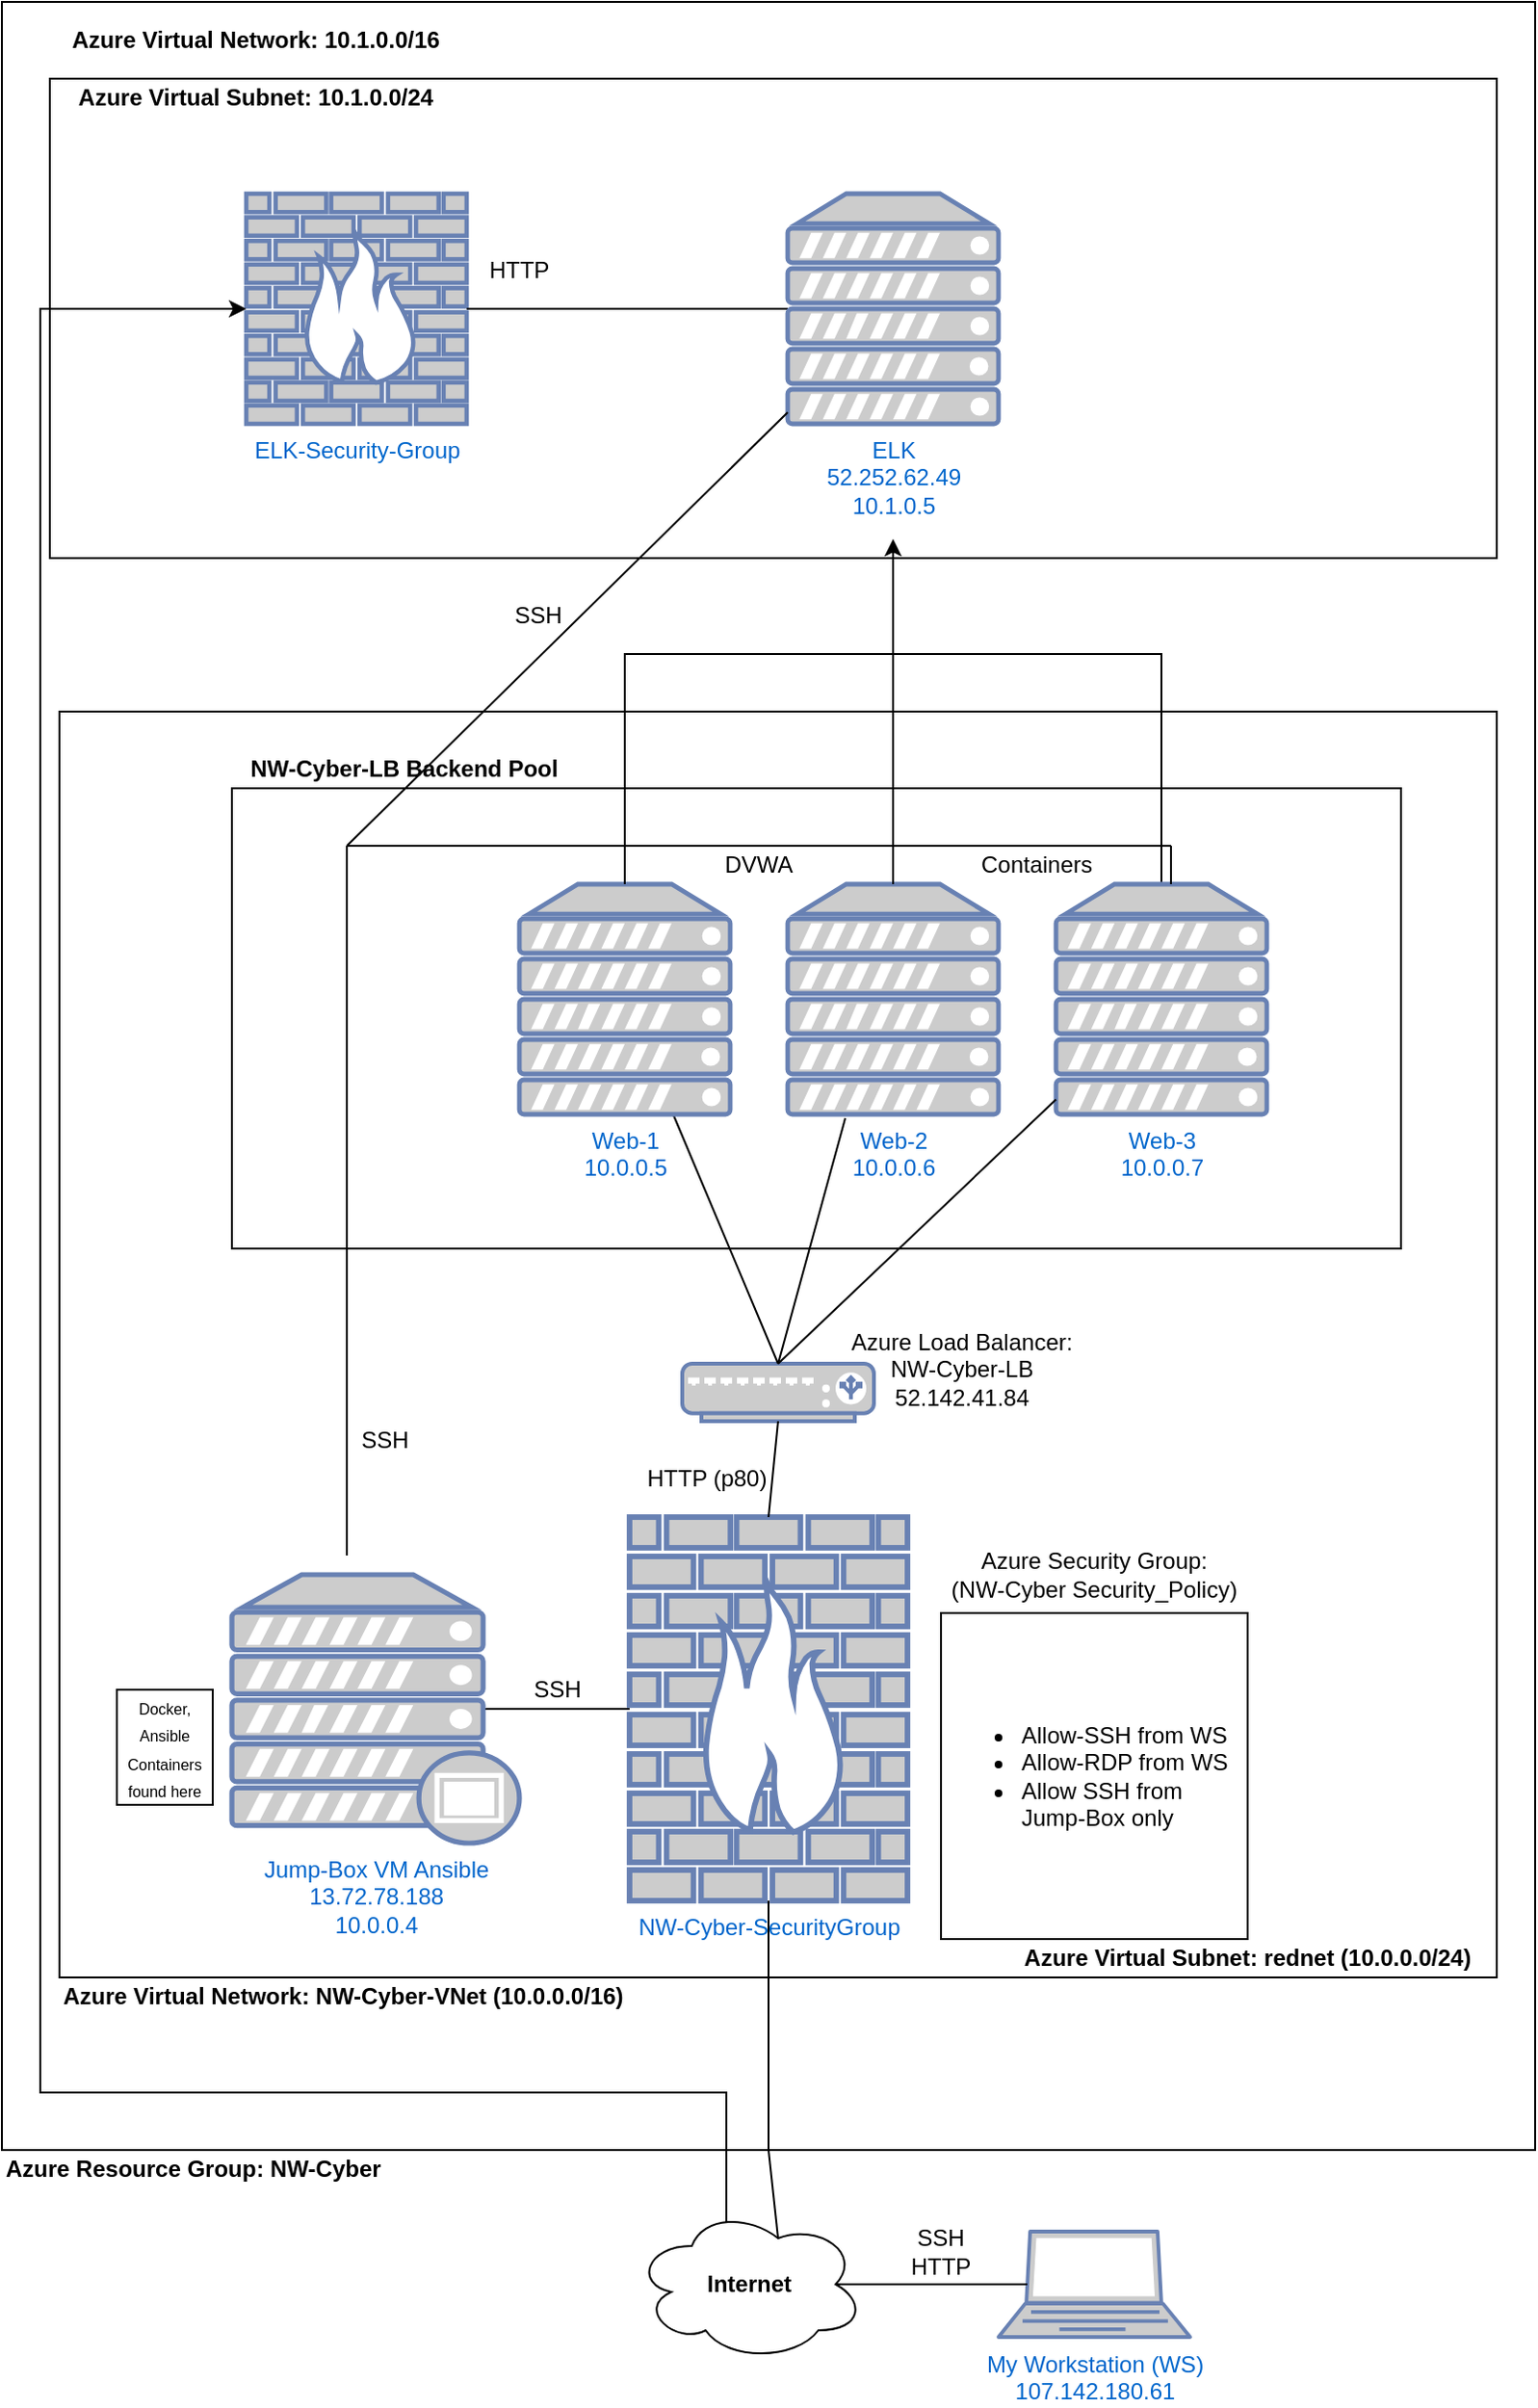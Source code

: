 <mxfile version="13.10.4" type="device"><diagram id="-13Kz8OTnXQrt3yDvkiL" name="Page-1"><mxGraphModel dx="1360" dy="3508" grid="1" gridSize="10" guides="1" tooltips="1" connect="1" arrows="1" fold="1" page="1" pageScale="1" pageWidth="850" pageHeight="1100" math="0" shadow="0"><root><mxCell id="0"/><mxCell id="1" parent="0"/><mxCell id="J_6c6Cdda-IGpyIlcDfC-1" value="" style="rounded=0;whiteSpace=wrap;html=1;" vertex="1" parent="1"><mxGeometry x="30" y="-1250" width="800" height="1120" as="geometry"/></mxCell><mxCell id="J_6c6Cdda-IGpyIlcDfC-2" value="&lt;b&gt;Internet&lt;/b&gt;" style="ellipse;shape=cloud;whiteSpace=wrap;html=1;" vertex="1" parent="1"><mxGeometry x="360" y="-100" width="120" height="80" as="geometry"/></mxCell><mxCell id="J_6c6Cdda-IGpyIlcDfC-4" value="My Workstation (WS)&lt;br&gt;107.142.180.61" style="fontColor=#0066CC;verticalAlign=top;verticalLabelPosition=bottom;labelPosition=center;align=center;html=1;outlineConnect=0;fillColor=#CCCCCC;strokeColor=#6881B3;gradientColor=none;gradientDirection=north;strokeWidth=2;shape=mxgraph.networks.laptop;" vertex="1" parent="1"><mxGeometry x="550" y="-87.5" width="100" height="55" as="geometry"/></mxCell><mxCell id="J_6c6Cdda-IGpyIlcDfC-5" value="SSH&lt;br&gt;HTTP" style="text;html=1;strokeColor=none;fillColor=none;align=center;verticalAlign=middle;whiteSpace=wrap;rounded=0;" vertex="1" parent="1"><mxGeometry x="500" y="-87.5" width="40" height="20" as="geometry"/></mxCell><mxCell id="J_6c6Cdda-IGpyIlcDfC-6" value="" style="rounded=0;whiteSpace=wrap;html=1;" vertex="1" parent="1"><mxGeometry x="60" y="-880" width="750" height="660" as="geometry"/></mxCell><mxCell id="J_6c6Cdda-IGpyIlcDfC-7" value="" style="endArrow=none;html=1;exitX=0.625;exitY=0.2;exitDx=0;exitDy=0;exitPerimeter=0;" edge="1" parent="1" source="J_6c6Cdda-IGpyIlcDfC-2"><mxGeometry width="50" height="50" relative="1" as="geometry"><mxPoint x="720" y="-350" as="sourcePoint"/><mxPoint x="430" y="-130" as="targetPoint"/></mxGeometry></mxCell><mxCell id="J_6c6Cdda-IGpyIlcDfC-8" value="Azure Resource Group: NW-Cyber" style="text;html=1;strokeColor=none;fillColor=none;align=left;verticalAlign=middle;whiteSpace=wrap;rounded=0;fontStyle=1" vertex="1" parent="1"><mxGeometry x="30" y="-130" width="210" height="20" as="geometry"/></mxCell><mxCell id="J_6c6Cdda-IGpyIlcDfC-9" value="Azure Virtual Network: NW-Cyber-VNet (10.0.0.0/16)" style="text;html=1;strokeColor=none;fillColor=none;align=left;verticalAlign=middle;whiteSpace=wrap;rounded=0;fontStyle=1" vertex="1" parent="1"><mxGeometry x="60" y="-220" width="310" height="20" as="geometry"/></mxCell><mxCell id="J_6c6Cdda-IGpyIlcDfC-10" value="NW-Cyber-SecurityGroup" style="fontColor=#0066CC;verticalAlign=top;verticalLabelPosition=bottom;labelPosition=center;align=center;html=1;outlineConnect=0;fillColor=#CCCCCC;strokeColor=#6881B3;gradientColor=none;gradientDirection=north;strokeWidth=2;shape=mxgraph.networks.firewall;" vertex="1" parent="1"><mxGeometry x="357.5" y="-460" width="145" height="200" as="geometry"/></mxCell><mxCell id="J_6c6Cdda-IGpyIlcDfC-11" value="" style="endArrow=none;html=1;exitX=0.88;exitY=0.5;exitDx=0;exitDy=0;exitPerimeter=0;" edge="1" parent="1" source="J_6c6Cdda-IGpyIlcDfC-12" target="J_6c6Cdda-IGpyIlcDfC-10"><mxGeometry width="50" height="50" relative="1" as="geometry"><mxPoint x="290" y="-280" as="sourcePoint"/><mxPoint x="230" y="-330" as="targetPoint"/></mxGeometry></mxCell><mxCell id="J_6c6Cdda-IGpyIlcDfC-12" value="Jump-Box VM Ansible&lt;br&gt;13.72.78.188&lt;br&gt;10.0.0.4&lt;br&gt;&lt;div class=&quot;fxs-copyfield-wrapper&quot; style=&quot;color: rgb(0 , 0 , 0) ; font-weight: inherit ; font-size: 13px ; position: absolute ; top: 0px ; right: 0px ; width: 24px ; height: 18px ; outline: none&quot;&gt;&lt;div class=&quot;fxs-copyfield fxc-base msportalfx-form-formelement&quot; style=&quot;font-weight: inherit ; position: absolute ; width: 24px ; top: 0px ; right: 0px ; opacity: 0 ; outline: none&quot;&gt;&lt;div class=&quot;azc-formElementSubLabelContainer&quot; style=&quot;font-weight: inherit ; outline: none&quot;&gt;&lt;div class=&quot;azc-formElementContainer&quot; style=&quot;font-weight: inherit ; outline: none&quot;&gt;&lt;div class=&quot;fxc-copyablelabel fxc-copyablelabel-disabled&quot; style=&quot;font-weight: inherit ; overflow: hidden ; padding: 0px ; background-color: transparent ; margin: -3px 0px -3px -0.5px ; outline: none&quot;&gt;&lt;div class=&quot;fxc-copyablelabel-copybutton fxc-copyablelabel-alignbutton fxc-base azc-control azc-button fxt-button fxs-inner-solid-border azc-button-default fxs-portal-button-primary&quot; tabindex=&quot;0&quot; style=&quot;align-items: center ; justify-content: center ; border-width: 0px ; border-style: solid ; box-sizing: border-box ; overflow: hidden ; min-width: 0px ; padding: 2px 1px 0px ; height: 24px ; cursor: pointer ; text-align: center ; line-height: 1.385 ; background: none rgb(255 , 255 , 255) ; color: rgb(255 , 255 , 255) ; outline-width: 1px ; border-radius: 2px ; text-overflow: ellipsis ; position: relative ; float: right ; display: table ; margin: 0px ; border-color: rgb(0 , 120 , 212) ; font-family: &amp;#34;az_ea_font&amp;#34; , &amp;#34;segoe ui&amp;#34; , &amp;#34;az_font&amp;#34; , , , &amp;#34;blinkmacsystemfont&amp;#34; , &amp;#34;roboto&amp;#34; , &amp;#34;oxygen&amp;#34; , &amp;#34;ubuntu&amp;#34; , &amp;#34;cantarell&amp;#34; , &amp;#34;open sans&amp;#34; , &amp;#34;helvetica neue&amp;#34; , sans-serif ; outline-style: none&quot;&gt;&lt;div class=&quot;fxc-copyablelabel-clicked fxc-copyablelabel-anchor&quot; style=&quot;font-weight: inherit ; position: absolute ; height: 0px ; width: 12px ; top: 4.797px ; left: 6px ; outline: none&quot;&gt;&lt;/div&gt;&lt;div class=&quot;fxc-copyablelabel-hover fxc-copyablelabel-anchor fxc-base fxc-dockedballoon azc-control azc-control-disabled azc-dockedballoon azc-dockedballoon-validation azc-bg-default&quot; style=&quot;font-weight: inherit ; display: inline-block ; vertical-align: top ; box-sizing: border-box ; border-color: rgba(127 , 127 , 127 , 0.7) ; position: absolute ; height: 0px ; width: 12px ; top: 4.797px ; left: 6px ; outline: none&quot;&gt;&lt;div class=&quot;azc-dockedballoon-anchor&quot; tabindex=&quot;0&quot; style=&quot;font-size: 12px ; font-weight: bold ; cursor: pointer ; line-height: 16px ; visibility: hidden ; outline: none&quot;&gt;&lt;span class=&quot;azc-nonFabric-svg&quot; style=&quot;font-weight: inherit ; outline: none&quot;&gt;&lt;/span&gt;&lt;/div&gt;&lt;/div&gt;&lt;div class=&quot;fxc-copyablelabel-copyimage&quot; style=&quot;font-weight: inherit ; vertical-align: middle ; padding: 3px ; width: 22px ; height: 22px ; box-sizing: border-box ; display: inline-block ; outline: none&quot;&gt;&lt;/div&gt;&lt;/div&gt;&lt;br class=&quot;Apple-interchange-newline&quot;&gt;&lt;/div&gt;&lt;/div&gt;&lt;/div&gt;&lt;/div&gt;&lt;/div&gt;" style="fontColor=#0066CC;verticalAlign=top;verticalLabelPosition=bottom;labelPosition=center;align=center;html=1;outlineConnect=0;fillColor=#CCCCCC;strokeColor=#6881B3;gradientColor=none;gradientDirection=north;strokeWidth=2;shape=mxgraph.networks.proxy_server;" vertex="1" parent="1"><mxGeometry x="150" y="-430" width="150" height="140" as="geometry"/></mxCell><mxCell id="J_6c6Cdda-IGpyIlcDfC-13" value="" style="endArrow=none;html=1;exitX=0.5;exitY=1;exitDx=0;exitDy=0;exitPerimeter=0;entryX=0.5;entryY=1;entryDx=0;entryDy=0;" edge="1" parent="1" source="J_6c6Cdda-IGpyIlcDfC-10" target="J_6c6Cdda-IGpyIlcDfC-1"><mxGeometry width="50" height="50" relative="1" as="geometry"><mxPoint x="720" y="-380" as="sourcePoint"/><mxPoint x="590" y="-140.0" as="targetPoint"/></mxGeometry></mxCell><mxCell id="J_6c6Cdda-IGpyIlcDfC-14" value="Azure Security Group: &lt;br&gt;(NW-Cyber Security_Policy)" style="text;html=1;strokeColor=none;fillColor=none;align=center;verticalAlign=middle;whiteSpace=wrap;rounded=0;" vertex="1" parent="1"><mxGeometry x="520" y="-440" width="160" height="20" as="geometry"/></mxCell><mxCell id="J_6c6Cdda-IGpyIlcDfC-15" value="SSH" style="text;html=1;strokeColor=none;fillColor=none;align=center;verticalAlign=middle;whiteSpace=wrap;rounded=0;" vertex="1" parent="1"><mxGeometry x="300" y="-380" width="40" height="20" as="geometry"/></mxCell><mxCell id="J_6c6Cdda-IGpyIlcDfC-16" value="Azure Virtual Subnet: rednet (10.0.0.0/24)" style="text;html=1;strokeColor=none;fillColor=none;align=center;verticalAlign=middle;whiteSpace=wrap;rounded=0;fontStyle=1" vertex="1" parent="1"><mxGeometry x="550" y="-240" width="260" height="20" as="geometry"/></mxCell><mxCell id="J_6c6Cdda-IGpyIlcDfC-17" value="" style="rounded=0;whiteSpace=wrap;html=1;" vertex="1" parent="1"><mxGeometry x="150" y="-840" width="610" height="240" as="geometry"/></mxCell><mxCell id="J_6c6Cdda-IGpyIlcDfC-18" value="" style="fontColor=#0066CC;verticalAlign=top;verticalLabelPosition=bottom;labelPosition=center;align=center;html=1;outlineConnect=0;fillColor=#CCCCCC;strokeColor=#6881B3;gradientColor=none;gradientDirection=north;strokeWidth=2;shape=mxgraph.networks.load_balancer;" vertex="1" parent="1"><mxGeometry x="385" y="-540" width="100" height="30" as="geometry"/></mxCell><mxCell id="J_6c6Cdda-IGpyIlcDfC-19" value="Azure Load Balancer: NW-Cyber-LB&lt;br&gt;52.142.41.84" style="text;html=1;strokeColor=none;fillColor=none;align=center;verticalAlign=middle;whiteSpace=wrap;rounded=0;" vertex="1" parent="1"><mxGeometry x="466.25" y="-550" width="130" height="25" as="geometry"/></mxCell><mxCell id="J_6c6Cdda-IGpyIlcDfC-20" value="" style="endArrow=none;html=1;entryX=0.5;entryY=1;entryDx=0;entryDy=0;entryPerimeter=0;exitX=0.5;exitY=0;exitDx=0;exitDy=0;exitPerimeter=0;" edge="1" parent="1" source="J_6c6Cdda-IGpyIlcDfC-10" target="J_6c6Cdda-IGpyIlcDfC-18"><mxGeometry width="50" height="50" relative="1" as="geometry"><mxPoint x="280" y="-485" as="sourcePoint"/><mxPoint x="330" y="-535" as="targetPoint"/></mxGeometry></mxCell><mxCell id="J_6c6Cdda-IGpyIlcDfC-21" value="" style="endArrow=none;html=1;exitX=0.5;exitY=0;exitDx=0;exitDy=0;exitPerimeter=0;" edge="1" parent="1" source="J_6c6Cdda-IGpyIlcDfC-18" target="J_6c6Cdda-IGpyIlcDfC-22"><mxGeometry width="50" height="50" relative="1" as="geometry"><mxPoint x="310" y="-320" as="sourcePoint"/><mxPoint x="360" y="-370" as="targetPoint"/></mxGeometry></mxCell><mxCell id="J_6c6Cdda-IGpyIlcDfC-63" style="edgeStyle=orthogonalEdgeStyle;rounded=0;orthogonalLoop=1;jettySize=auto;html=1;exitX=0.5;exitY=0;exitDx=0;exitDy=0;exitPerimeter=0;" edge="1" parent="1" source="J_6c6Cdda-IGpyIlcDfC-22" target="J_6c6Cdda-IGpyIlcDfC-52"><mxGeometry relative="1" as="geometry"/></mxCell><mxCell id="J_6c6Cdda-IGpyIlcDfC-22" value="Web-1&lt;br&gt;10.0.0.5" style="fontColor=#0066CC;verticalAlign=top;verticalLabelPosition=bottom;labelPosition=center;align=center;html=1;outlineConnect=0;fillColor=#CCCCCC;strokeColor=#6881B3;gradientColor=none;gradientDirection=north;strokeWidth=2;shape=mxgraph.networks.server;" vertex="1" parent="1"><mxGeometry x="300" y="-790" width="110" height="120" as="geometry"/></mxCell><mxCell id="J_6c6Cdda-IGpyIlcDfC-62" style="edgeStyle=orthogonalEdgeStyle;rounded=0;orthogonalLoop=1;jettySize=auto;html=1;exitX=0.5;exitY=0;exitDx=0;exitDy=0;exitPerimeter=0;" edge="1" parent="1" source="J_6c6Cdda-IGpyIlcDfC-23" target="J_6c6Cdda-IGpyIlcDfC-52"><mxGeometry relative="1" as="geometry"/></mxCell><mxCell id="J_6c6Cdda-IGpyIlcDfC-23" value="Web-3&lt;br&gt;10.0.0.7" style="fontColor=#0066CC;verticalAlign=top;verticalLabelPosition=bottom;labelPosition=center;align=center;html=1;outlineConnect=0;fillColor=#CCCCCC;strokeColor=#6881B3;gradientColor=none;gradientDirection=north;strokeWidth=2;shape=mxgraph.networks.server;" vertex="1" parent="1"><mxGeometry x="580" y="-790" width="110" height="120" as="geometry"/></mxCell><mxCell id="J_6c6Cdda-IGpyIlcDfC-24" value="Web-2&lt;br&gt;10.0.0.6" style="fontColor=#0066CC;verticalAlign=top;verticalLabelPosition=bottom;labelPosition=center;align=center;html=1;outlineConnect=0;fillColor=#CCCCCC;strokeColor=#6881B3;gradientColor=none;gradientDirection=north;strokeWidth=2;shape=mxgraph.networks.server;" vertex="1" parent="1"><mxGeometry x="440" y="-790" width="110" height="120" as="geometry"/></mxCell><mxCell id="J_6c6Cdda-IGpyIlcDfC-25" value="" style="endArrow=none;html=1;exitX=0.5;exitY=0;exitDx=0;exitDy=0;exitPerimeter=0;entryX=0.273;entryY=1.017;entryDx=0;entryDy=0;entryPerimeter=0;" edge="1" parent="1" source="J_6c6Cdda-IGpyIlcDfC-18" target="J_6c6Cdda-IGpyIlcDfC-24"><mxGeometry width="50" height="50" relative="1" as="geometry"><mxPoint x="445" y="-530" as="sourcePoint"/><mxPoint x="390.263" y="-660" as="targetPoint"/></mxGeometry></mxCell><mxCell id="J_6c6Cdda-IGpyIlcDfC-26" value="" style="endArrow=none;html=1;exitX=0.5;exitY=0;exitDx=0;exitDy=0;exitPerimeter=0;" edge="1" parent="1" source="J_6c6Cdda-IGpyIlcDfC-18" target="J_6c6Cdda-IGpyIlcDfC-23"><mxGeometry width="50" height="50" relative="1" as="geometry"><mxPoint x="440" y="-540" as="sourcePoint"/><mxPoint x="400.263" y="-650" as="targetPoint"/></mxGeometry></mxCell><mxCell id="J_6c6Cdda-IGpyIlcDfC-27" value="" style="endArrow=none;html=1;" edge="1" parent="1"><mxGeometry width="50" height="50" relative="1" as="geometry"><mxPoint x="210" y="-440" as="sourcePoint"/><mxPoint x="210" y="-810.0" as="targetPoint"/></mxGeometry></mxCell><mxCell id="J_6c6Cdda-IGpyIlcDfC-28" value="" style="endArrow=none;html=1;" edge="1" parent="1"><mxGeometry width="50" height="50" relative="1" as="geometry"><mxPoint x="640" y="-810.0" as="sourcePoint"/><mxPoint x="210" y="-810.0" as="targetPoint"/></mxGeometry></mxCell><mxCell id="J_6c6Cdda-IGpyIlcDfC-29" value="" style="endArrow=none;html=1;entryX=0.5;entryY=0;entryDx=0;entryDy=0;entryPerimeter=0;" edge="1" parent="1" target="J_6c6Cdda-IGpyIlcDfC-22"><mxGeometry width="50" height="50" relative="1" as="geometry"><mxPoint x="355" y="-810.0" as="sourcePoint"/><mxPoint x="370" y="-470" as="targetPoint"/></mxGeometry></mxCell><mxCell id="J_6c6Cdda-IGpyIlcDfC-30" value="" style="endArrow=none;html=1;entryX=0.5;entryY=0;entryDx=0;entryDy=0;entryPerimeter=0;" edge="1" parent="1"><mxGeometry width="50" height="50" relative="1" as="geometry"><mxPoint x="494.41" y="-980.0" as="sourcePoint"/><mxPoint x="494.41" y="-960.0" as="targetPoint"/></mxGeometry></mxCell><mxCell id="J_6c6Cdda-IGpyIlcDfC-31" value="" style="endArrow=none;html=1;entryX=0.5;entryY=0;entryDx=0;entryDy=0;entryPerimeter=0;" edge="1" parent="1"><mxGeometry width="50" height="50" relative="1" as="geometry"><mxPoint x="640" y="-810.0" as="sourcePoint"/><mxPoint x="640" y="-790.0" as="targetPoint"/></mxGeometry></mxCell><mxCell id="J_6c6Cdda-IGpyIlcDfC-32" value="NW-Cyber-LB Backend Pool" style="text;html=1;strokeColor=none;fillColor=none;align=center;verticalAlign=middle;whiteSpace=wrap;rounded=0;fontStyle=1" vertex="1" parent="1"><mxGeometry x="150" y="-860" width="180" height="20" as="geometry"/></mxCell><mxCell id="J_6c6Cdda-IGpyIlcDfC-33" value="SSH" style="text;html=1;strokeColor=none;fillColor=none;align=center;verticalAlign=middle;whiteSpace=wrap;rounded=0;" vertex="1" parent="1"><mxGeometry x="210" y="-510" width="40" height="20" as="geometry"/></mxCell><mxCell id="J_6c6Cdda-IGpyIlcDfC-34" value="DVWA" style="text;html=1;strokeColor=none;fillColor=none;align=center;verticalAlign=middle;whiteSpace=wrap;rounded=0;" vertex="1" parent="1"><mxGeometry x="405" y="-810" width="40" height="20" as="geometry"/></mxCell><mxCell id="J_6c6Cdda-IGpyIlcDfC-35" value="Containers" style="text;html=1;strokeColor=none;fillColor=none;align=center;verticalAlign=middle;whiteSpace=wrap;rounded=0;" vertex="1" parent="1"><mxGeometry x="550" y="-810" width="40" height="20" as="geometry"/></mxCell><mxCell id="J_6c6Cdda-IGpyIlcDfC-36" value="HTTP (p80)" style="text;html=1;strokeColor=none;fillColor=none;align=center;verticalAlign=middle;whiteSpace=wrap;rounded=0;" vertex="1" parent="1"><mxGeometry x="362.5" y="-490" width="70" height="20" as="geometry"/></mxCell><mxCell id="J_6c6Cdda-IGpyIlcDfC-37" value="&lt;ul&gt;&lt;li&gt;Allow-SSH from WS&lt;/li&gt;&lt;li&gt;Allow-RDP from WS&lt;/li&gt;&lt;li&gt;Allow SSH from Jump-Box only&lt;/li&gt;&lt;/ul&gt;" style="rounded=0;whiteSpace=wrap;html=1;align=left;" vertex="1" parent="1"><mxGeometry x="520" y="-410" width="160" height="170" as="geometry"/></mxCell><mxCell id="J_6c6Cdda-IGpyIlcDfC-38" value="&lt;font style=&quot;font-size: 8px&quot;&gt;Docker, Ansible Containers found here&lt;/font&gt;" style="text;html=1;fillColor=none;align=center;verticalAlign=middle;whiteSpace=wrap;rounded=0;strokeColor=#000000;" vertex="1" parent="1"><mxGeometry x="90" y="-370" width="50" height="60" as="geometry"/></mxCell><mxCell id="J_6c6Cdda-IGpyIlcDfC-40" value="" style="endArrow=none;html=1;entryX=0.15;entryY=0.5;entryDx=0;entryDy=0;entryPerimeter=0;exitX=0.875;exitY=0.5;exitDx=0;exitDy=0;exitPerimeter=0;" edge="1" parent="1" source="J_6c6Cdda-IGpyIlcDfC-2" target="J_6c6Cdda-IGpyIlcDfC-4"><mxGeometry width="50" height="50" relative="1" as="geometry"><mxPoint x="470" y="-45" as="sourcePoint"/><mxPoint x="520" y="-95" as="targetPoint"/></mxGeometry></mxCell><mxCell id="J_6c6Cdda-IGpyIlcDfC-42" value="" style="rounded=0;whiteSpace=wrap;html=1;" vertex="1" parent="1"><mxGeometry x="55" y="-1210" width="755" height="250" as="geometry"/></mxCell><mxCell id="J_6c6Cdda-IGpyIlcDfC-44" value="Azure Virtual Network: 10.1.0.0/16" style="text;html=1;strokeColor=none;fillColor=none;align=center;verticalAlign=middle;whiteSpace=wrap;rounded=0;fontStyle=1" vertex="1" parent="1"><mxGeometry x="55" y="-1240" width="215" height="20" as="geometry"/></mxCell><mxCell id="J_6c6Cdda-IGpyIlcDfC-45" value="Azure Virtual Subnet: 10.1.0.0/24" style="text;html=1;strokeColor=none;fillColor=none;align=center;verticalAlign=middle;whiteSpace=wrap;rounded=0;fontStyle=1" vertex="1" parent="1"><mxGeometry x="55" y="-1210" width="215" height="20" as="geometry"/></mxCell><mxCell id="J_6c6Cdda-IGpyIlcDfC-46" value="ELK-Security-Group" style="fontColor=#0066CC;verticalAlign=top;verticalLabelPosition=bottom;labelPosition=center;align=center;html=1;outlineConnect=0;fillColor=#CCCCCC;strokeColor=#6881B3;gradientColor=none;gradientDirection=north;strokeWidth=2;shape=mxgraph.networks.firewall;" vertex="1" parent="1"><mxGeometry x="157.5" y="-1150" width="115" height="120" as="geometry"/></mxCell><mxCell id="J_6c6Cdda-IGpyIlcDfC-50" style="edgeStyle=orthogonalEdgeStyle;rounded=0;orthogonalLoop=1;jettySize=auto;html=1;exitX=0.4;exitY=0.1;exitDx=0;exitDy=0;exitPerimeter=0;" edge="1" parent="1"><mxGeometry relative="1" as="geometry"><mxPoint x="408" y="-92" as="sourcePoint"/><mxPoint x="157.5" y="-1090.0" as="targetPoint"/><Array as="points"><mxPoint x="408" y="-160"/><mxPoint x="50" y="-160"/><mxPoint x="50" y="-1090"/></Array></mxGeometry></mxCell><mxCell id="J_6c6Cdda-IGpyIlcDfC-51" value="" style="endArrow=none;html=1;exitX=1;exitY=0.5;exitDx=0;exitDy=0;exitPerimeter=0;" edge="1" parent="1" source="J_6c6Cdda-IGpyIlcDfC-46" target="J_6c6Cdda-IGpyIlcDfC-52"><mxGeometry width="50" height="50" relative="1" as="geometry"><mxPoint x="280" y="-1090" as="sourcePoint"/><mxPoint x="330" y="-1140" as="targetPoint"/></mxGeometry></mxCell><mxCell id="J_6c6Cdda-IGpyIlcDfC-52" value="ELK&lt;br&gt;52.252.62.49&lt;br&gt;10.1.0.5" style="fontColor=#0066CC;verticalAlign=top;verticalLabelPosition=bottom;labelPosition=center;align=center;html=1;outlineConnect=0;fillColor=#CCCCCC;strokeColor=#6881B3;gradientColor=none;gradientDirection=north;strokeWidth=2;shape=mxgraph.networks.server;" vertex="1" parent="1"><mxGeometry x="440" y="-1150" width="110" height="120" as="geometry"/></mxCell><mxCell id="J_6c6Cdda-IGpyIlcDfC-53" value="" style="endArrow=none;html=1;" edge="1" parent="1" target="J_6c6Cdda-IGpyIlcDfC-52"><mxGeometry width="50" height="50" relative="1" as="geometry"><mxPoint x="210" y="-810" as="sourcePoint"/><mxPoint x="420" y="-690" as="targetPoint"/></mxGeometry></mxCell><mxCell id="J_6c6Cdda-IGpyIlcDfC-54" value="SSH" style="text;html=1;strokeColor=none;fillColor=none;align=center;verticalAlign=middle;whiteSpace=wrap;rounded=0;" vertex="1" parent="1"><mxGeometry x="290" y="-940" width="40" height="20" as="geometry"/></mxCell><mxCell id="J_6c6Cdda-IGpyIlcDfC-55" value="HTTP" style="text;html=1;strokeColor=none;fillColor=none;align=center;verticalAlign=middle;whiteSpace=wrap;rounded=0;" vertex="1" parent="1"><mxGeometry x="280" y="-1120" width="40" height="20" as="geometry"/></mxCell><mxCell id="J_6c6Cdda-IGpyIlcDfC-61" style="edgeStyle=orthogonalEdgeStyle;rounded=0;orthogonalLoop=1;jettySize=auto;html=1;exitX=0.5;exitY=0;exitDx=0;exitDy=0;exitPerimeter=0;" edge="1" parent="1"><mxGeometry relative="1" as="geometry"><mxPoint x="495" y="-790.0" as="sourcePoint"/><mxPoint x="495" y="-970" as="targetPoint"/></mxGeometry></mxCell></root></mxGraphModel></diagram></mxfile>